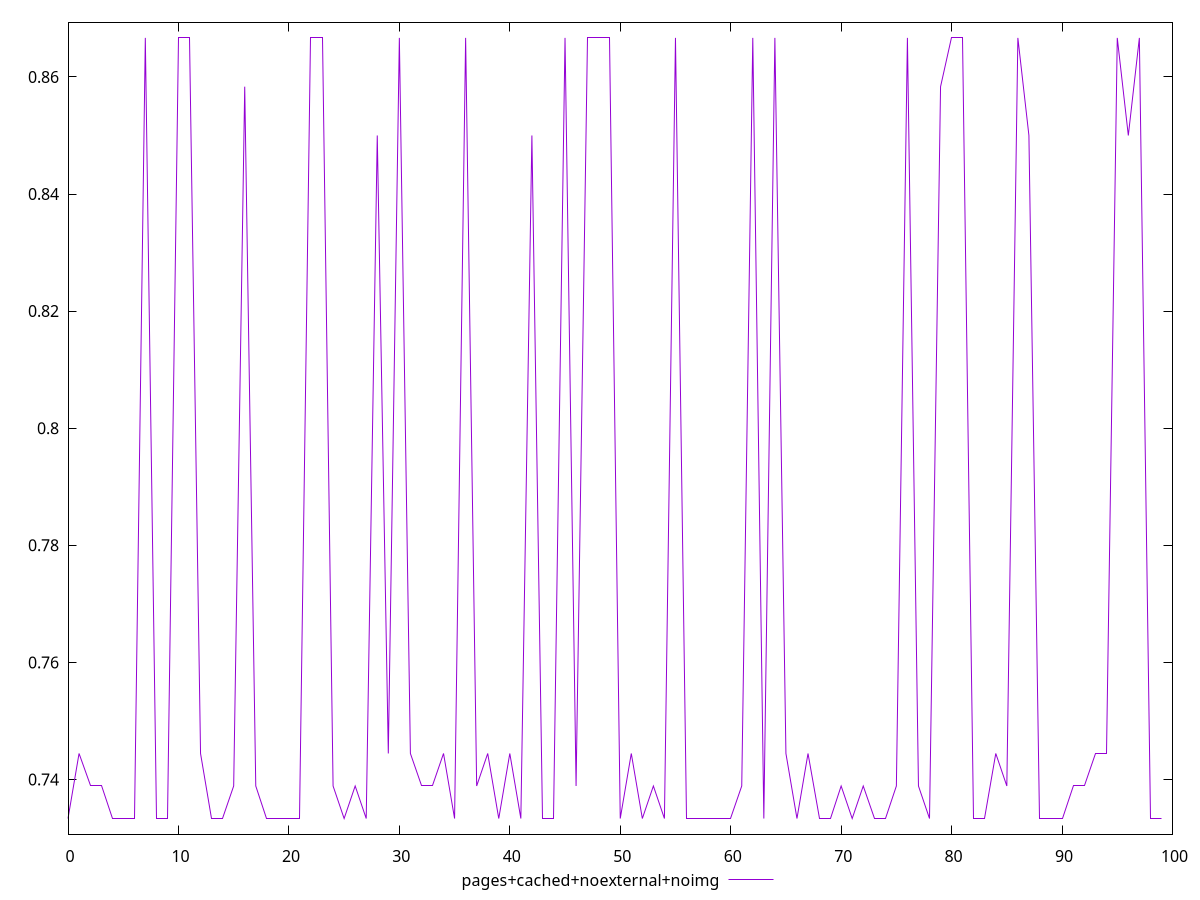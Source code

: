 $_pagesCachedNoexternalNoimg <<EOF
0.7333333333333333
0.7444444444444445
0.7388888888888889
0.7388888888888889
0.7333333333333333
0.7333333333333333
0.7333333333333333
0.8666666666666667
0.7333333333333333
0.7333333333333333
0.8666666666666667
0.8666666666666667
0.7444444444444445
0.7333333333333333
0.7333333333333333
0.7388888888888889
0.8583333333333334
0.7388888888888889
0.7333333333333333
0.7333333333333333
0.7333333333333333
0.7333333333333333
0.8666666666666667
0.8666666666666667
0.7388888888888889
0.7333333333333333
0.7388888888888889
0.7333333333333333
0.85
0.7444444444444445
0.8666666666666667
0.7444444444444445
0.7388888888888889
0.7388888888888889
0.7444444444444445
0.7333333333333333
0.8666666666666667
0.7388888888888889
0.7444444444444445
0.7333333333333333
0.7444444444444445
0.7333333333333333
0.85
0.7333333333333333
0.7333333333333333
0.8666666666666667
0.7388888888888889
0.8666666666666667
0.8666666666666667
0.8666666666666667
0.7333333333333333
0.7444444444444445
0.7333333333333333
0.7388888888888889
0.7333333333333333
0.8666666666666667
0.7333333333333333
0.7333333333333333
0.7333333333333333
0.7333333333333333
0.7333333333333333
0.7388888888888889
0.8666666666666667
0.7333333333333333
0.8666666666666667
0.7444444444444445
0.7333333333333333
0.7444444444444445
0.7333333333333333
0.7333333333333333
0.7388888888888889
0.7333333333333333
0.7388888888888889
0.7333333333333333
0.7333333333333333
0.7388888888888889
0.8666666666666667
0.7388888888888889
0.7333333333333333
0.8583333333333334
0.8666666666666667
0.8666666666666667
0.7333333333333333
0.7333333333333333
0.7444444444444445
0.7388888888888889
0.8666666666666667
0.85
0.7333333333333333
0.7333333333333333
0.7333333333333333
0.7388888888888889
0.7388888888888889
0.7444444444444445
0.7444444444444445
0.8666666666666667
0.85
0.8666666666666667
0.7333333333333333
0.7333333333333333
EOF
set key outside below
set terminal pngcairo
set output "report_00005_2020-11-02T22-26-11.212Z/uses-http2/pages+cached+noexternal+noimg//score.png"
set yrange [0.7306666666666666:0.8693333333333334]
plot $_pagesCachedNoexternalNoimg title "pages+cached+noexternal+noimg" with line ,